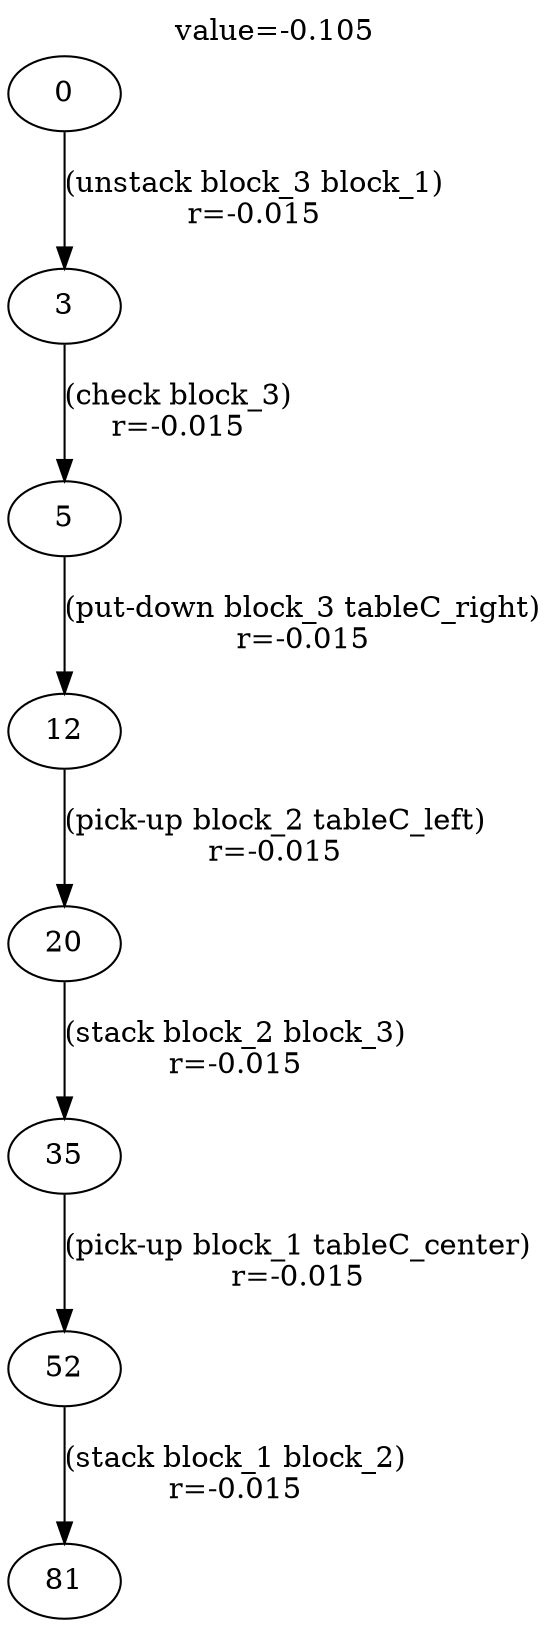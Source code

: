 digraph g{
label="value=-0.105"
labelloc=top
0->3 [ label="(unstack block_3 block_1)
r=-0.015" ];
3->5 [ label="(check block_3)
r=-0.015" ];
5->12 [ label="(put-down block_3 tableC_right)
r=-0.015" ];
12->20 [ label="(pick-up block_2 tableC_left)
r=-0.015" ];
20->35 [ label="(stack block_2 block_3)
r=-0.015" ];
35->52 [ label="(pick-up block_1 tableC_center)
r=-0.015" ];
52->81 [ label="(stack block_1 block_2)
r=-0.015" ];
}
